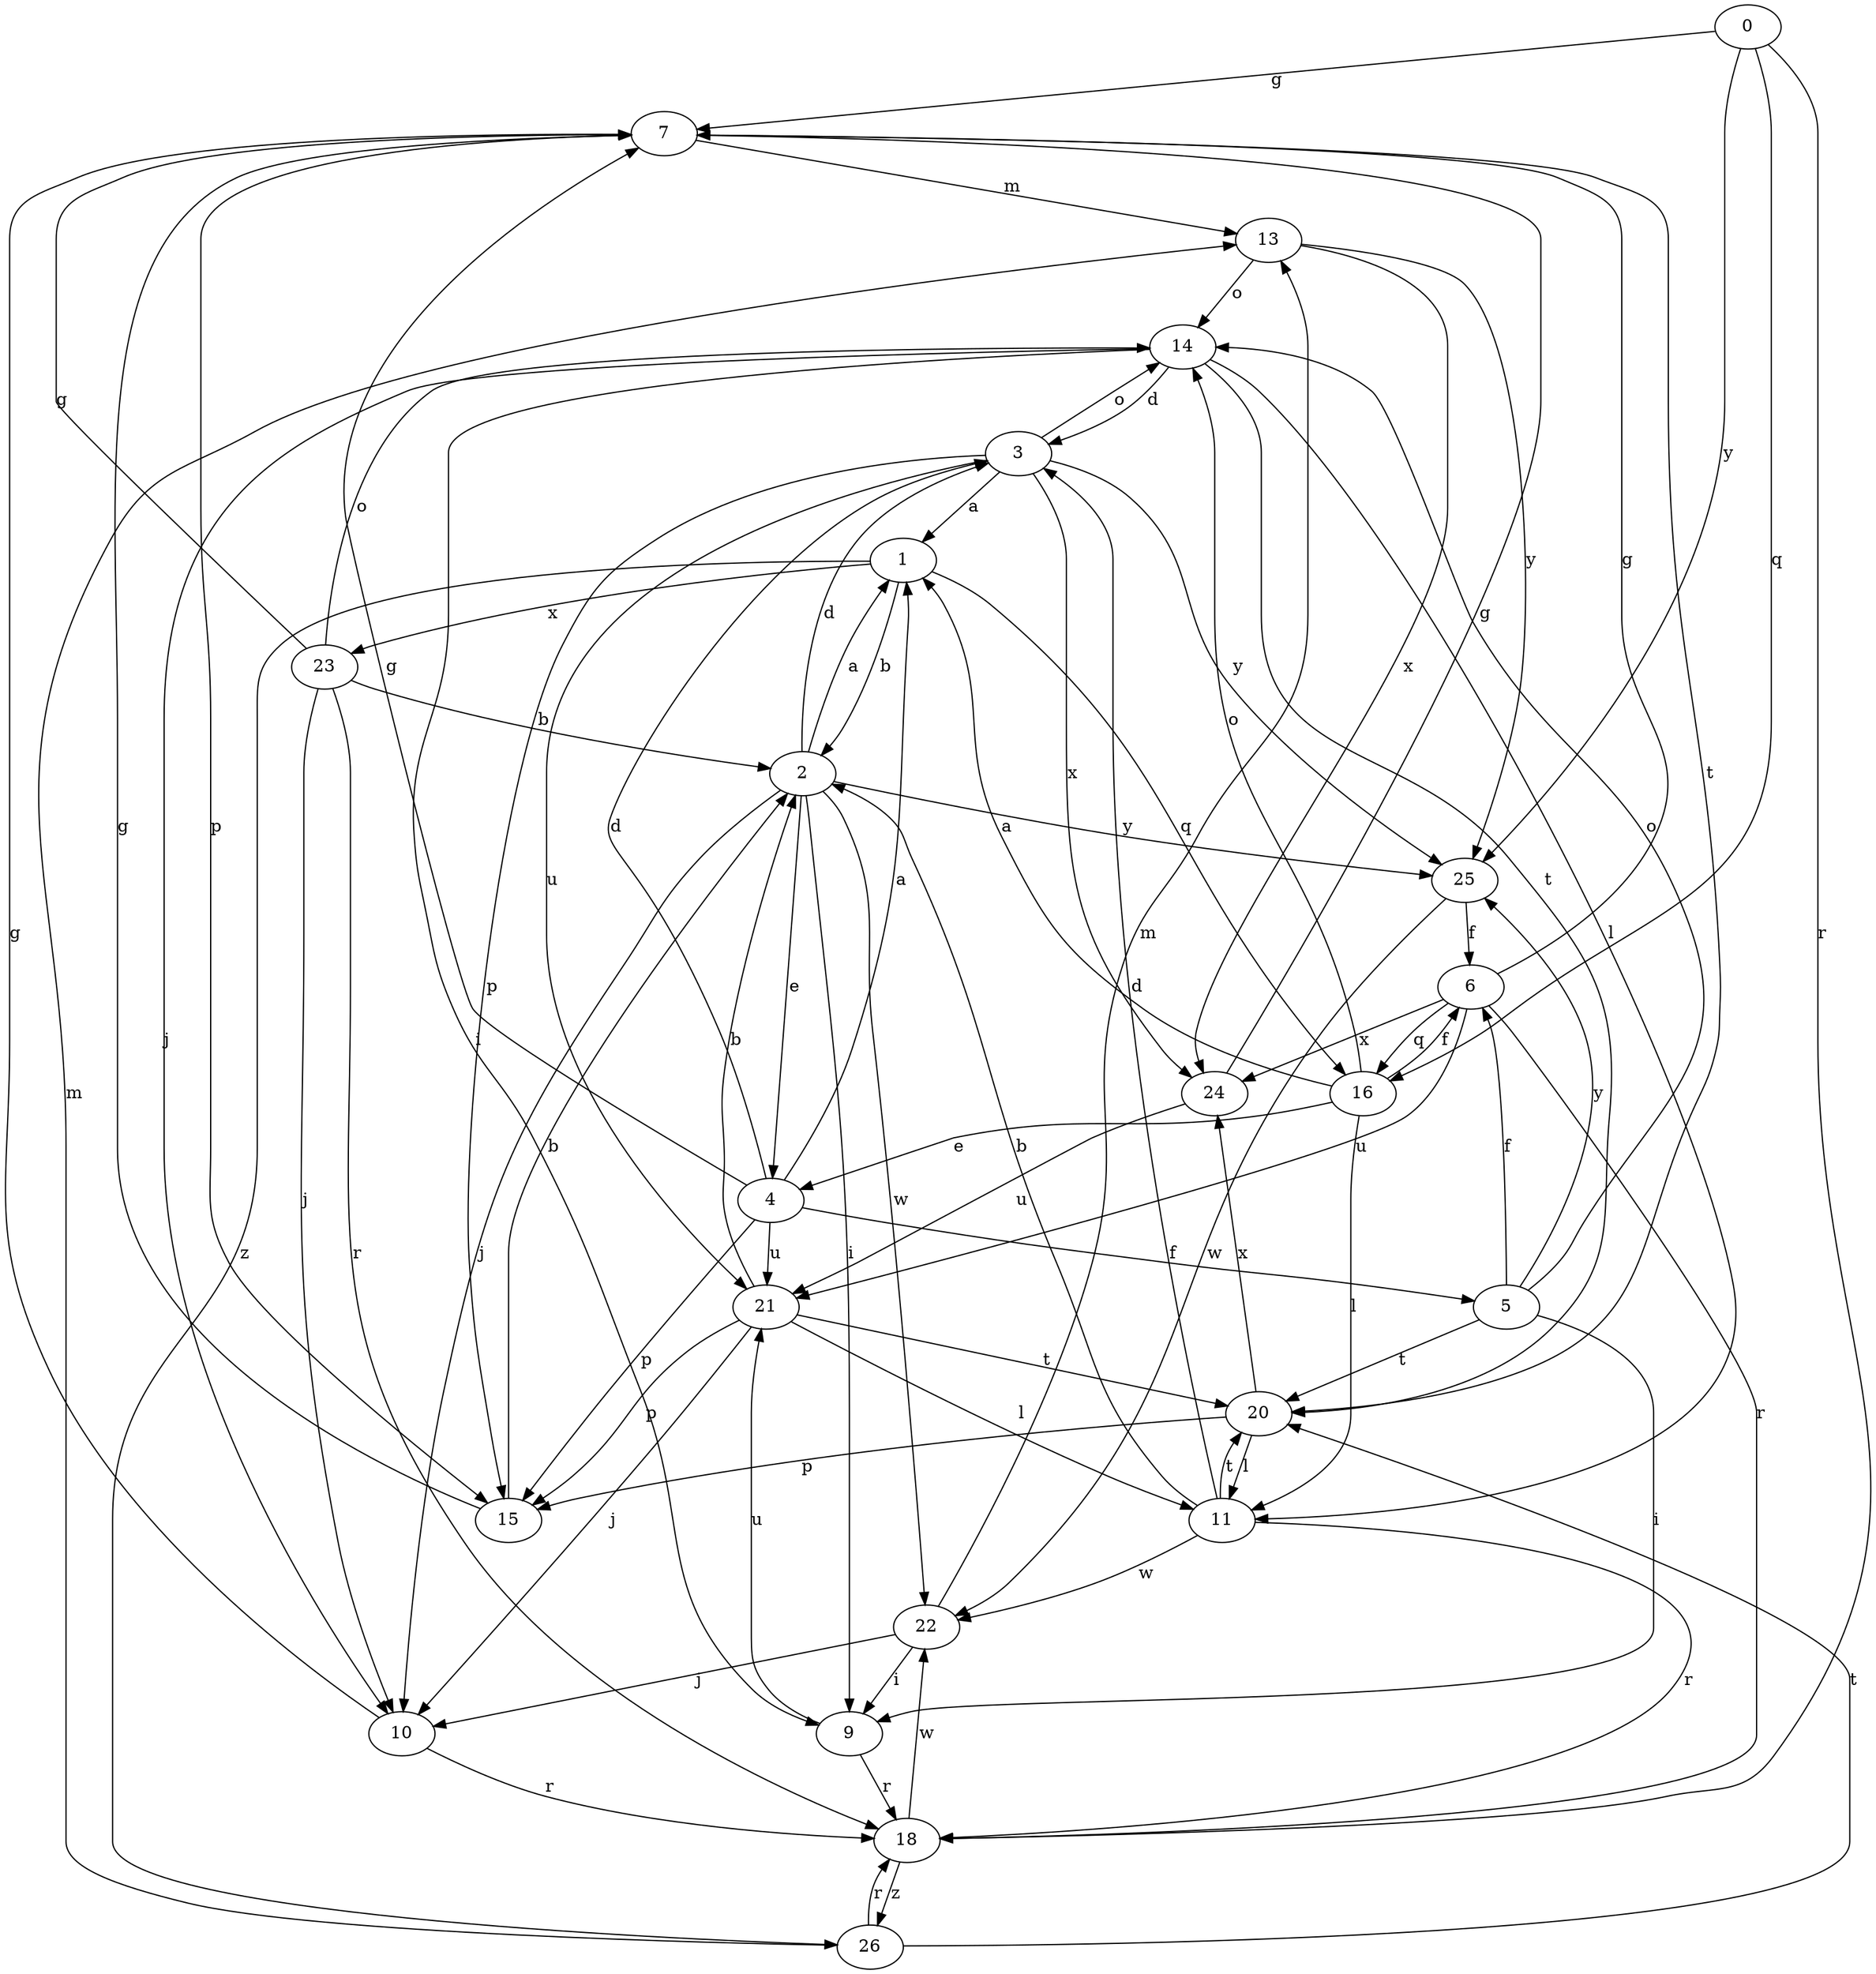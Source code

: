 strict digraph  {
0;
1;
2;
3;
4;
5;
6;
7;
9;
10;
11;
13;
14;
15;
16;
18;
20;
21;
22;
23;
24;
25;
26;
0 -> 7  [label=g];
0 -> 16  [label=q];
0 -> 18  [label=r];
0 -> 25  [label=y];
1 -> 2  [label=b];
1 -> 16  [label=q];
1 -> 23  [label=x];
1 -> 26  [label=z];
2 -> 1  [label=a];
2 -> 3  [label=d];
2 -> 4  [label=e];
2 -> 9  [label=i];
2 -> 10  [label=j];
2 -> 22  [label=w];
2 -> 25  [label=y];
3 -> 1  [label=a];
3 -> 14  [label=o];
3 -> 15  [label=p];
3 -> 21  [label=u];
3 -> 24  [label=x];
3 -> 25  [label=y];
4 -> 1  [label=a];
4 -> 3  [label=d];
4 -> 5  [label=f];
4 -> 7  [label=g];
4 -> 15  [label=p];
4 -> 21  [label=u];
5 -> 6  [label=f];
5 -> 9  [label=i];
5 -> 14  [label=o];
5 -> 20  [label=t];
5 -> 25  [label=y];
6 -> 7  [label=g];
6 -> 16  [label=q];
6 -> 18  [label=r];
6 -> 21  [label=u];
6 -> 24  [label=x];
7 -> 13  [label=m];
7 -> 15  [label=p];
7 -> 20  [label=t];
9 -> 18  [label=r];
9 -> 21  [label=u];
10 -> 7  [label=g];
10 -> 18  [label=r];
11 -> 2  [label=b];
11 -> 3  [label=d];
11 -> 18  [label=r];
11 -> 20  [label=t];
11 -> 22  [label=w];
13 -> 14  [label=o];
13 -> 24  [label=x];
13 -> 25  [label=y];
14 -> 3  [label=d];
14 -> 9  [label=i];
14 -> 10  [label=j];
14 -> 11  [label=l];
14 -> 20  [label=t];
15 -> 2  [label=b];
15 -> 7  [label=g];
16 -> 1  [label=a];
16 -> 4  [label=e];
16 -> 6  [label=f];
16 -> 11  [label=l];
16 -> 14  [label=o];
18 -> 22  [label=w];
18 -> 26  [label=z];
20 -> 11  [label=l];
20 -> 15  [label=p];
20 -> 24  [label=x];
21 -> 2  [label=b];
21 -> 10  [label=j];
21 -> 11  [label=l];
21 -> 15  [label=p];
21 -> 20  [label=t];
22 -> 9  [label=i];
22 -> 10  [label=j];
22 -> 13  [label=m];
23 -> 2  [label=b];
23 -> 7  [label=g];
23 -> 10  [label=j];
23 -> 14  [label=o];
23 -> 18  [label=r];
24 -> 7  [label=g];
24 -> 21  [label=u];
25 -> 6  [label=f];
25 -> 22  [label=w];
26 -> 13  [label=m];
26 -> 18  [label=r];
26 -> 20  [label=t];
}

